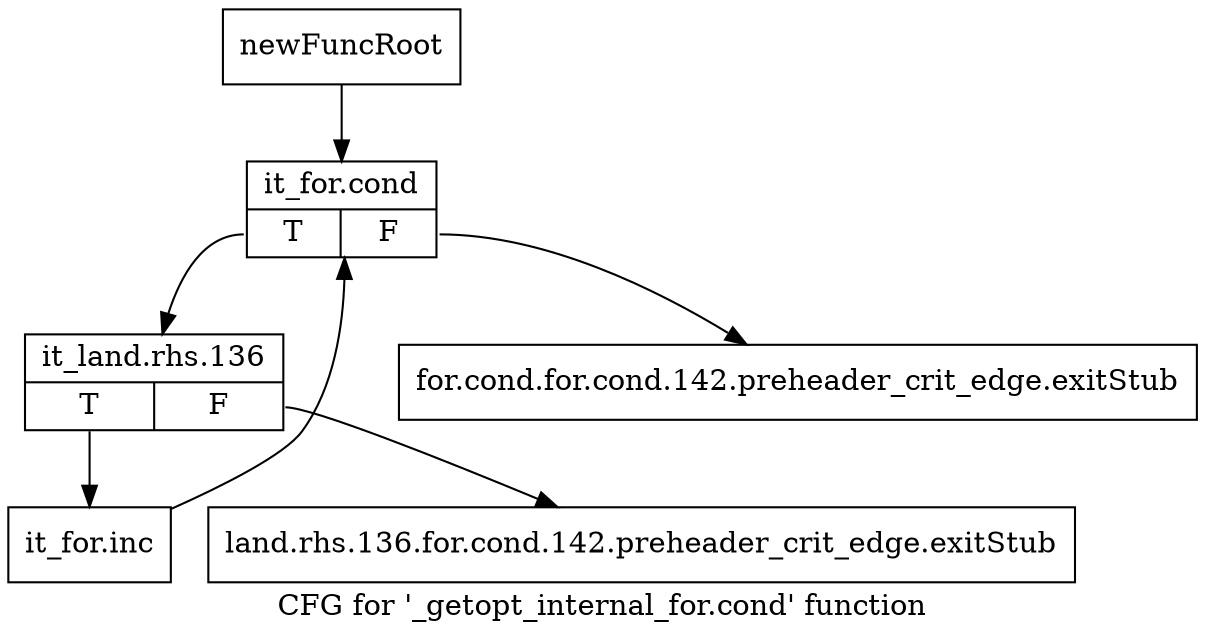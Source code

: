 digraph "CFG for '_getopt_internal_for.cond' function" {
	label="CFG for '_getopt_internal_for.cond' function";

	Node0x487aae0 [shape=record,label="{newFuncRoot}"];
	Node0x487aae0 -> Node0x48d1fd0;
	Node0x48d1f30 [shape=record,label="{for.cond.for.cond.142.preheader_crit_edge.exitStub}"];
	Node0x48d1f80 [shape=record,label="{land.rhs.136.for.cond.142.preheader_crit_edge.exitStub}"];
	Node0x48d1fd0 [shape=record,label="{it_for.cond|{<s0>T|<s1>F}}"];
	Node0x48d1fd0:s0 -> Node0x48d2020;
	Node0x48d1fd0:s1 -> Node0x48d1f30;
	Node0x48d2020 [shape=record,label="{it_land.rhs.136|{<s0>T|<s1>F}}"];
	Node0x48d2020:s0 -> Node0x48d2070;
	Node0x48d2020:s1 -> Node0x48d1f80;
	Node0x48d2070 [shape=record,label="{it_for.inc}"];
	Node0x48d2070 -> Node0x48d1fd0;
}
